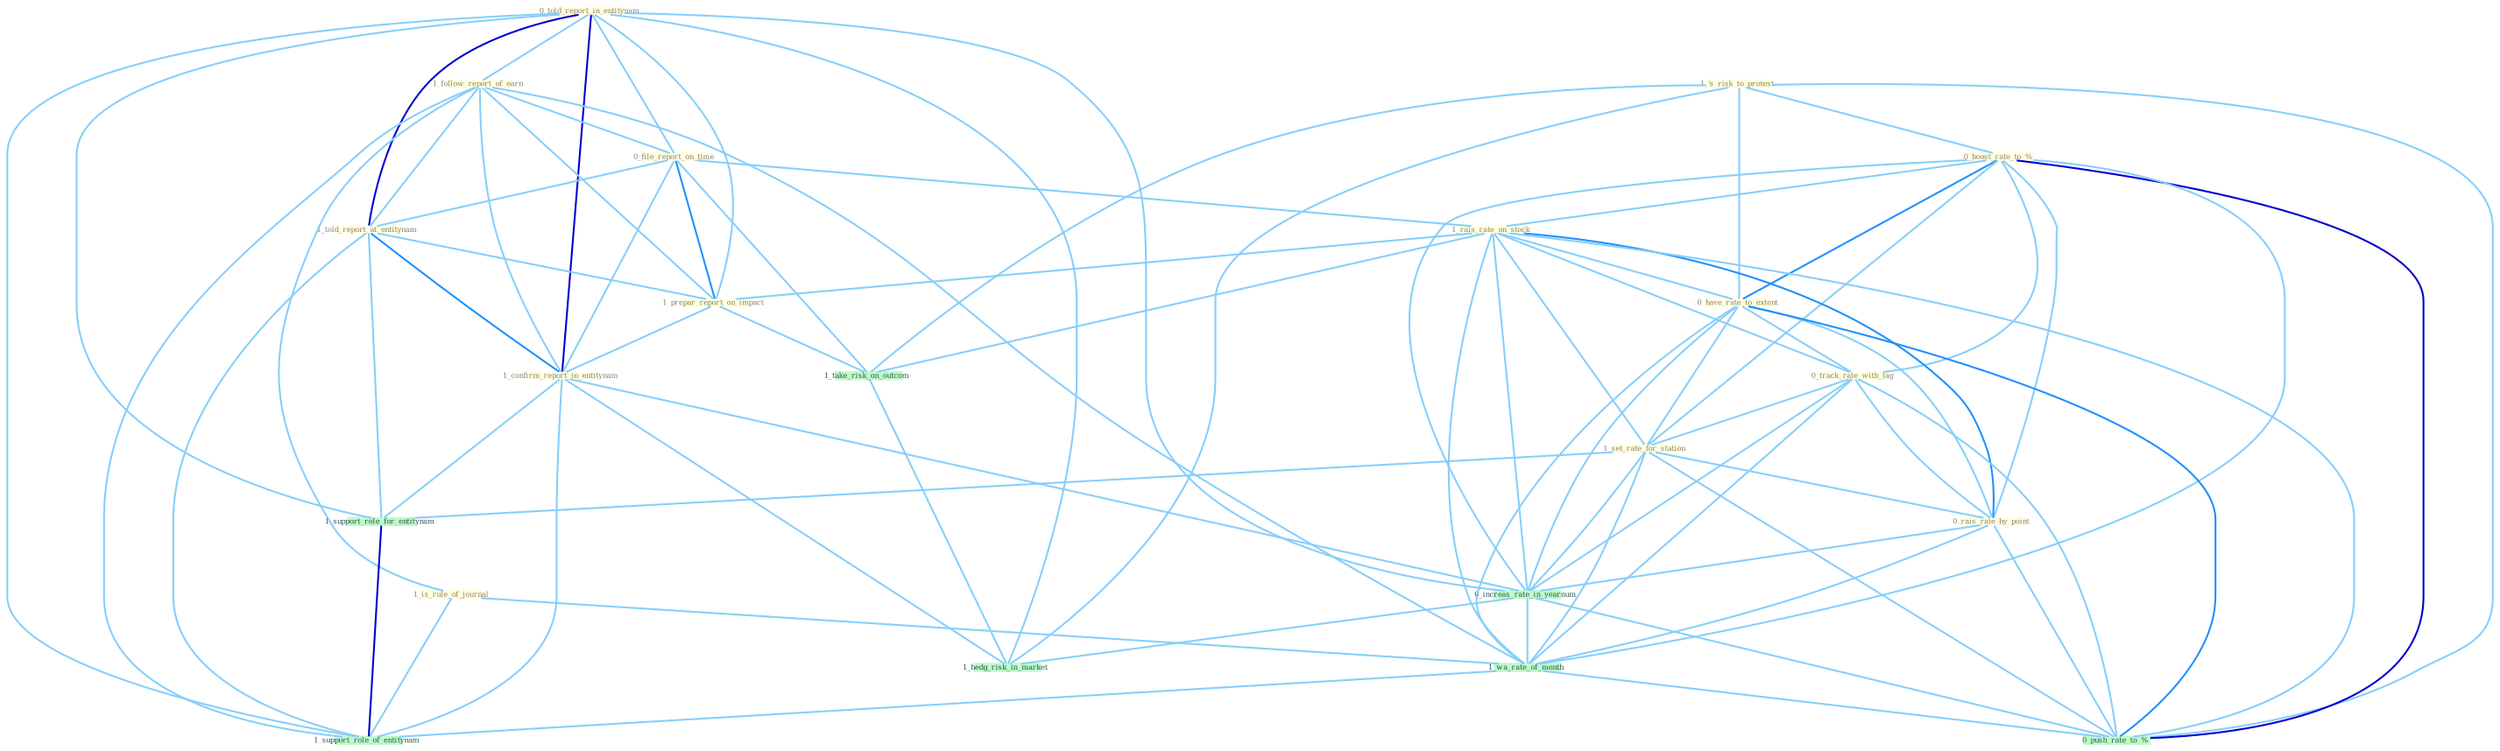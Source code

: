Graph G{ 
    node
    [shape=polygon,style=filled,width=.5,height=.06,color="#BDFCC9",fixedsize=true,fontsize=4,
    fontcolor="#2f4f4f"];
    {node
    [color="#ffffe0", fontcolor="#8b7d6b"] "1_'s_risk_to_protest " "0_told_report_in_entitynam " "1_follow_report_of_earn " "1_is_rule_of_journal " "0_file_report_on_time " "1_told_report_at_entitynam " "0_boost_rate_to_% " "1_rais_rate_on_stock " "1_prepar_report_on_impact " "1_confirm_report_in_entitynam " "0_have_rate_to_extent " "0_track_rate_with_lag " "1_set_rate_for_station " "0_rais_rate_by_point "}
{node [color="#fff0f5", fontcolor="#b22222"]}
edge [color="#B0E2FF"];

	"1_'s_risk_to_protest " -- "0_boost_rate_to_% " [w="1", color="#87cefa" ];
	"1_'s_risk_to_protest " -- "0_have_rate_to_extent " [w="1", color="#87cefa" ];
	"1_'s_risk_to_protest " -- "1_take_risk_on_outcom " [w="1", color="#87cefa" ];
	"1_'s_risk_to_protest " -- "0_push_rate_to_% " [w="1", color="#87cefa" ];
	"1_'s_risk_to_protest " -- "1_hedg_risk_in_market " [w="1", color="#87cefa" ];
	"0_told_report_in_entitynam " -- "1_follow_report_of_earn " [w="1", color="#87cefa" ];
	"0_told_report_in_entitynam " -- "0_file_report_on_time " [w="1", color="#87cefa" ];
	"0_told_report_in_entitynam " -- "1_told_report_at_entitynam " [w="3", color="#0000cd" , len=0.6];
	"0_told_report_in_entitynam " -- "1_prepar_report_on_impact " [w="1", color="#87cefa" ];
	"0_told_report_in_entitynam " -- "1_confirm_report_in_entitynam " [w="3", color="#0000cd" , len=0.6];
	"0_told_report_in_entitynam " -- "0_increas_rate_in_yearnum " [w="1", color="#87cefa" ];
	"0_told_report_in_entitynam " -- "1_support_role_for_entitynam " [w="1", color="#87cefa" ];
	"0_told_report_in_entitynam " -- "1_support_role_of_entitynam " [w="1", color="#87cefa" ];
	"0_told_report_in_entitynam " -- "1_hedg_risk_in_market " [w="1", color="#87cefa" ];
	"1_follow_report_of_earn " -- "1_is_rule_of_journal " [w="1", color="#87cefa" ];
	"1_follow_report_of_earn " -- "0_file_report_on_time " [w="1", color="#87cefa" ];
	"1_follow_report_of_earn " -- "1_told_report_at_entitynam " [w="1", color="#87cefa" ];
	"1_follow_report_of_earn " -- "1_prepar_report_on_impact " [w="1", color="#87cefa" ];
	"1_follow_report_of_earn " -- "1_confirm_report_in_entitynam " [w="1", color="#87cefa" ];
	"1_follow_report_of_earn " -- "1_wa_rate_of_month " [w="1", color="#87cefa" ];
	"1_follow_report_of_earn " -- "1_support_role_of_entitynam " [w="1", color="#87cefa" ];
	"1_is_rule_of_journal " -- "1_wa_rate_of_month " [w="1", color="#87cefa" ];
	"1_is_rule_of_journal " -- "1_support_role_of_entitynam " [w="1", color="#87cefa" ];
	"0_file_report_on_time " -- "1_told_report_at_entitynam " [w="1", color="#87cefa" ];
	"0_file_report_on_time " -- "1_rais_rate_on_stock " [w="1", color="#87cefa" ];
	"0_file_report_on_time " -- "1_prepar_report_on_impact " [w="2", color="#1e90ff" , len=0.8];
	"0_file_report_on_time " -- "1_confirm_report_in_entitynam " [w="1", color="#87cefa" ];
	"0_file_report_on_time " -- "1_take_risk_on_outcom " [w="1", color="#87cefa" ];
	"1_told_report_at_entitynam " -- "1_prepar_report_on_impact " [w="1", color="#87cefa" ];
	"1_told_report_at_entitynam " -- "1_confirm_report_in_entitynam " [w="2", color="#1e90ff" , len=0.8];
	"1_told_report_at_entitynam " -- "1_support_role_for_entitynam " [w="1", color="#87cefa" ];
	"1_told_report_at_entitynam " -- "1_support_role_of_entitynam " [w="1", color="#87cefa" ];
	"0_boost_rate_to_% " -- "1_rais_rate_on_stock " [w="1", color="#87cefa" ];
	"0_boost_rate_to_% " -- "0_have_rate_to_extent " [w="2", color="#1e90ff" , len=0.8];
	"0_boost_rate_to_% " -- "0_track_rate_with_lag " [w="1", color="#87cefa" ];
	"0_boost_rate_to_% " -- "1_set_rate_for_station " [w="1", color="#87cefa" ];
	"0_boost_rate_to_% " -- "0_rais_rate_by_point " [w="1", color="#87cefa" ];
	"0_boost_rate_to_% " -- "0_increas_rate_in_yearnum " [w="1", color="#87cefa" ];
	"0_boost_rate_to_% " -- "1_wa_rate_of_month " [w="1", color="#87cefa" ];
	"0_boost_rate_to_% " -- "0_push_rate_to_% " [w="3", color="#0000cd" , len=0.6];
	"1_rais_rate_on_stock " -- "1_prepar_report_on_impact " [w="1", color="#87cefa" ];
	"1_rais_rate_on_stock " -- "0_have_rate_to_extent " [w="1", color="#87cefa" ];
	"1_rais_rate_on_stock " -- "0_track_rate_with_lag " [w="1", color="#87cefa" ];
	"1_rais_rate_on_stock " -- "1_set_rate_for_station " [w="1", color="#87cefa" ];
	"1_rais_rate_on_stock " -- "0_rais_rate_by_point " [w="2", color="#1e90ff" , len=0.8];
	"1_rais_rate_on_stock " -- "0_increas_rate_in_yearnum " [w="1", color="#87cefa" ];
	"1_rais_rate_on_stock " -- "1_wa_rate_of_month " [w="1", color="#87cefa" ];
	"1_rais_rate_on_stock " -- "1_take_risk_on_outcom " [w="1", color="#87cefa" ];
	"1_rais_rate_on_stock " -- "0_push_rate_to_% " [w="1", color="#87cefa" ];
	"1_prepar_report_on_impact " -- "1_confirm_report_in_entitynam " [w="1", color="#87cefa" ];
	"1_prepar_report_on_impact " -- "1_take_risk_on_outcom " [w="1", color="#87cefa" ];
	"1_confirm_report_in_entitynam " -- "0_increas_rate_in_yearnum " [w="1", color="#87cefa" ];
	"1_confirm_report_in_entitynam " -- "1_support_role_for_entitynam " [w="1", color="#87cefa" ];
	"1_confirm_report_in_entitynam " -- "1_support_role_of_entitynam " [w="1", color="#87cefa" ];
	"1_confirm_report_in_entitynam " -- "1_hedg_risk_in_market " [w="1", color="#87cefa" ];
	"0_have_rate_to_extent " -- "0_track_rate_with_lag " [w="1", color="#87cefa" ];
	"0_have_rate_to_extent " -- "1_set_rate_for_station " [w="1", color="#87cefa" ];
	"0_have_rate_to_extent " -- "0_rais_rate_by_point " [w="1", color="#87cefa" ];
	"0_have_rate_to_extent " -- "0_increas_rate_in_yearnum " [w="1", color="#87cefa" ];
	"0_have_rate_to_extent " -- "1_wa_rate_of_month " [w="1", color="#87cefa" ];
	"0_have_rate_to_extent " -- "0_push_rate_to_% " [w="2", color="#1e90ff" , len=0.8];
	"0_track_rate_with_lag " -- "1_set_rate_for_station " [w="1", color="#87cefa" ];
	"0_track_rate_with_lag " -- "0_rais_rate_by_point " [w="1", color="#87cefa" ];
	"0_track_rate_with_lag " -- "0_increas_rate_in_yearnum " [w="1", color="#87cefa" ];
	"0_track_rate_with_lag " -- "1_wa_rate_of_month " [w="1", color="#87cefa" ];
	"0_track_rate_with_lag " -- "0_push_rate_to_% " [w="1", color="#87cefa" ];
	"1_set_rate_for_station " -- "0_rais_rate_by_point " [w="1", color="#87cefa" ];
	"1_set_rate_for_station " -- "0_increas_rate_in_yearnum " [w="1", color="#87cefa" ];
	"1_set_rate_for_station " -- "1_wa_rate_of_month " [w="1", color="#87cefa" ];
	"1_set_rate_for_station " -- "1_support_role_for_entitynam " [w="1", color="#87cefa" ];
	"1_set_rate_for_station " -- "0_push_rate_to_% " [w="1", color="#87cefa" ];
	"0_rais_rate_by_point " -- "0_increas_rate_in_yearnum " [w="1", color="#87cefa" ];
	"0_rais_rate_by_point " -- "1_wa_rate_of_month " [w="1", color="#87cefa" ];
	"0_rais_rate_by_point " -- "0_push_rate_to_% " [w="1", color="#87cefa" ];
	"0_increas_rate_in_yearnum " -- "1_wa_rate_of_month " [w="1", color="#87cefa" ];
	"0_increas_rate_in_yearnum " -- "0_push_rate_to_% " [w="1", color="#87cefa" ];
	"0_increas_rate_in_yearnum " -- "1_hedg_risk_in_market " [w="1", color="#87cefa" ];
	"1_wa_rate_of_month " -- "0_push_rate_to_% " [w="1", color="#87cefa" ];
	"1_wa_rate_of_month " -- "1_support_role_of_entitynam " [w="1", color="#87cefa" ];
	"1_support_role_for_entitynam " -- "1_support_role_of_entitynam " [w="3", color="#0000cd" , len=0.6];
	"1_take_risk_on_outcom " -- "1_hedg_risk_in_market " [w="1", color="#87cefa" ];
}